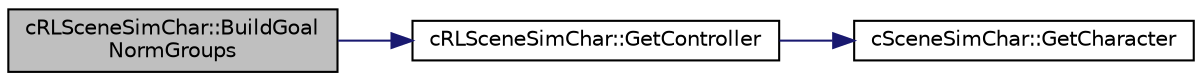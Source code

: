 digraph "cRLSceneSimChar::BuildGoalNormGroups"
{
 // LATEX_PDF_SIZE
  edge [fontname="Helvetica",fontsize="10",labelfontname="Helvetica",labelfontsize="10"];
  node [fontname="Helvetica",fontsize="10",shape=record];
  rankdir="LR";
  Node1 [label="cRLSceneSimChar::BuildGoal\lNormGroups",height=0.2,width=0.4,color="black", fillcolor="grey75", style="filled", fontcolor="black",tooltip=" "];
  Node1 -> Node2 [color="midnightblue",fontsize="10",style="solid",fontname="Helvetica"];
  Node2 [label="cRLSceneSimChar::GetController",height=0.2,width=0.4,color="black", fillcolor="white", style="filled",URL="$classc_r_l_scene_sim_char.html#af2478d2477dbb85e60119b592db0b5cf",tooltip=" "];
  Node2 -> Node3 [color="midnightblue",fontsize="10",style="solid",fontname="Helvetica"];
  Node3 [label="cSceneSimChar::GetCharacter",height=0.2,width=0.4,color="black", fillcolor="white", style="filled",URL="$classc_scene_sim_char.html#a2136e0afb9518886b1ac13ecec3582c7",tooltip=" "];
}
